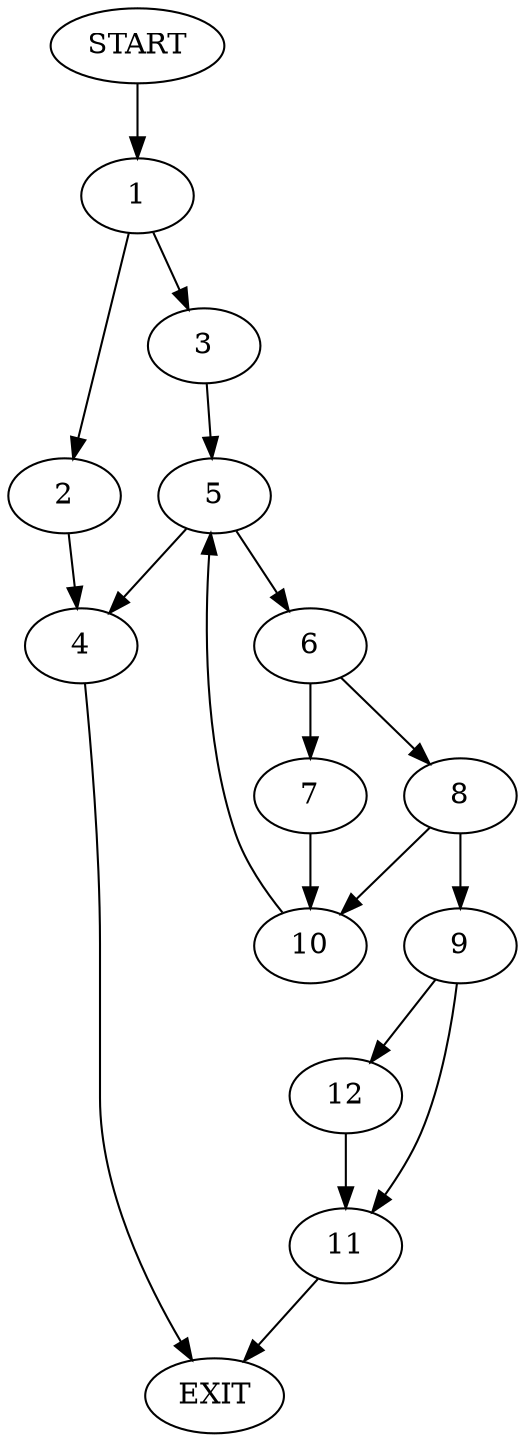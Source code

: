 digraph {
0 [label="START"]
13 [label="EXIT"]
0 -> 1
1 -> 2
1 -> 3
2 -> 4
3 -> 5
4 -> 13
5 -> 4
5 -> 6
6 -> 7
6 -> 8
8 -> 9
8 -> 10
7 -> 10
10 -> 5
9 -> 11
9 -> 12
12 -> 11
11 -> 13
}
